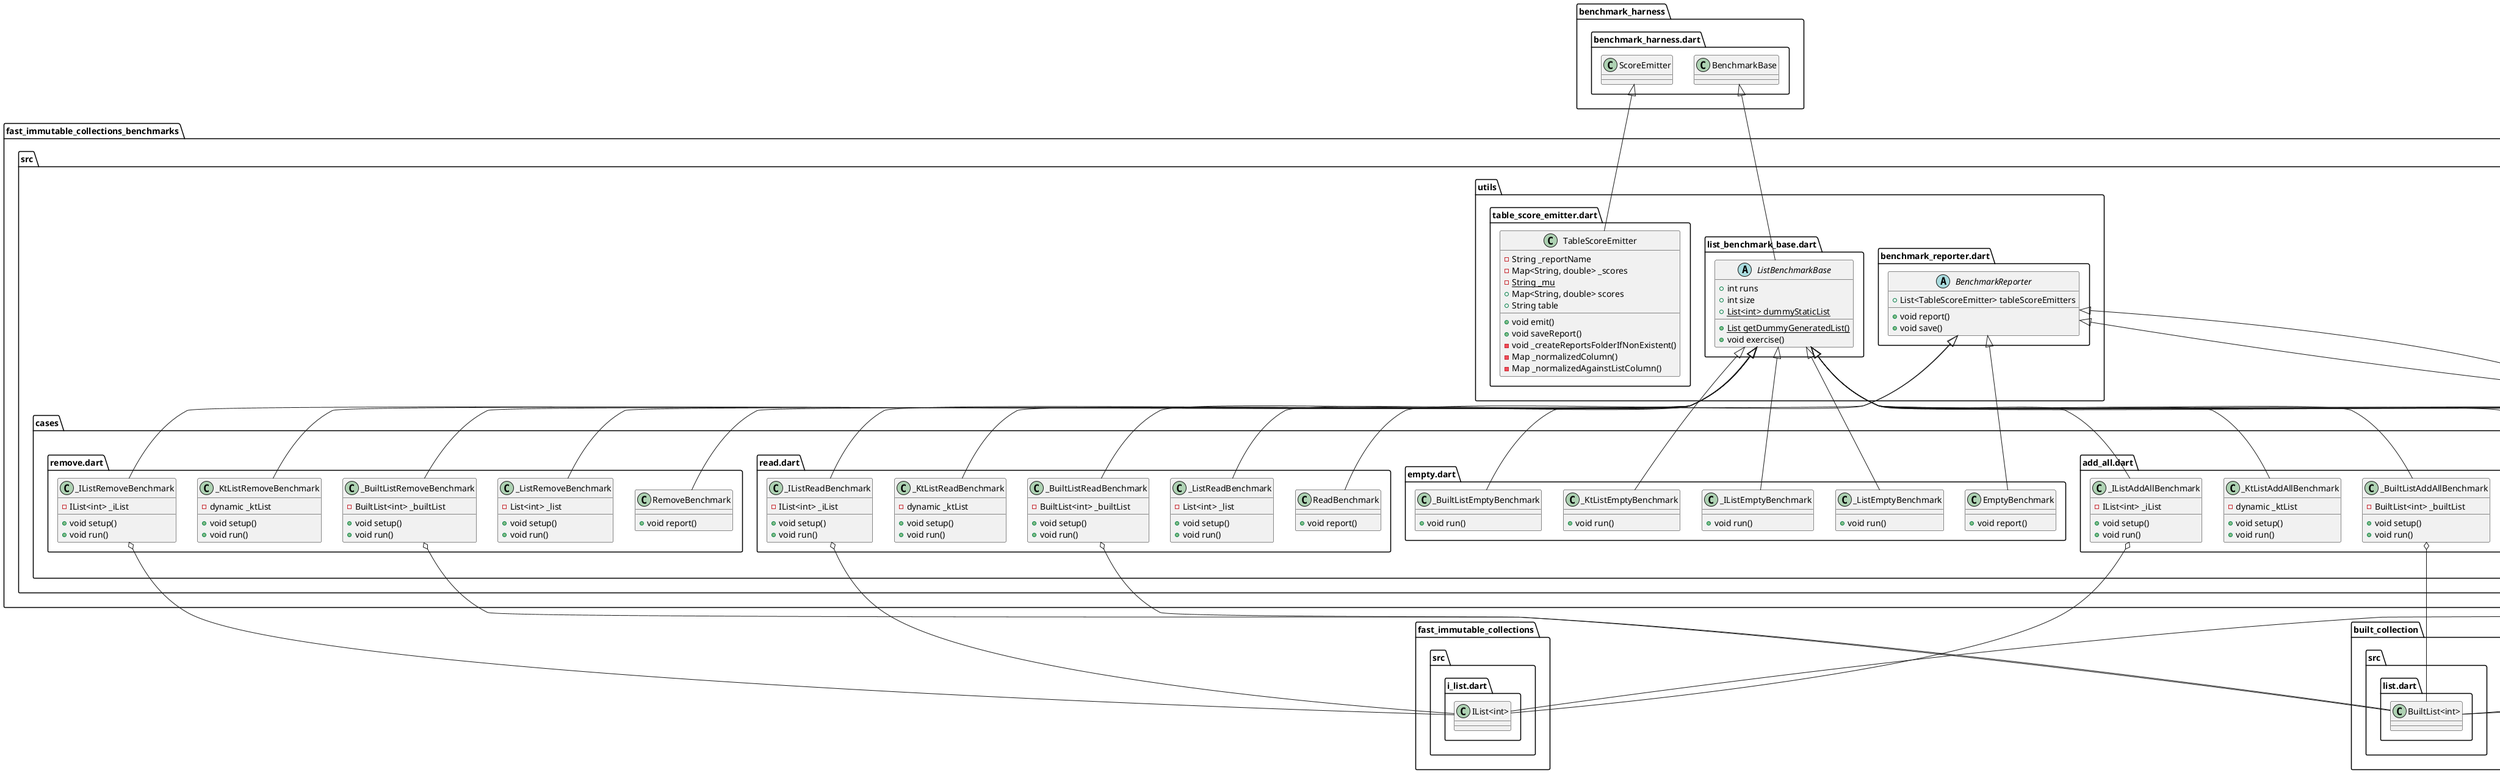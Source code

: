 @startuml fast_immutable_collections_benchmarks
set namespaceSeparator ::

class "fast_immutable_collections_benchmarks::src::benchmarks.dart::FullReporter" {
  +Map<String, BenchmarkReporter> benchmarks
  +void report()
  +void save()
}

class "fast_immutable_collections_benchmarks::src::cases::add.dart::AddBenchmark" {
  +void report()
}

"fast_immutable_collections_benchmarks::src::utils::benchmark_reporter.dart::BenchmarkReporter" <|-- "fast_immutable_collections_benchmarks::src::cases::add.dart::AddBenchmark"

class "fast_immutable_collections_benchmarks::src::cases::add.dart::_ListAddBenchmark" {
  +List<int> list
  +void setup()
  +void run()
}

"fast_immutable_collections_benchmarks::src::utils::list_benchmark_base.dart::ListBenchmarkBase" <|-- "fast_immutable_collections_benchmarks::src::cases::add.dart::_ListAddBenchmark"

class "fast_immutable_collections_benchmarks::src::cases::add.dart::_IListAddBenchmark" {
  +IList<int> iList
  +IList<int> result
  +void setup()
  +void run()
}

"fast_immutable_collections_benchmarks::src::cases::add.dart::_IListAddBenchmark" o-- "fast_immutable_collections::src::i_list.dart::IList<int>"
"fast_immutable_collections_benchmarks::src::utils::list_benchmark_base.dart::ListBenchmarkBase" <|-- "fast_immutable_collections_benchmarks::src::cases::add.dart::_IListAddBenchmark"

class "fast_immutable_collections_benchmarks::src::cases::add.dart::_KtListAddBenchmark" {
  +dynamic ktList
  +dynamic result
  +void setup()
  +void run()
}

"fast_immutable_collections_benchmarks::src::utils::list_benchmark_base.dart::ListBenchmarkBase" <|-- "fast_immutable_collections_benchmarks::src::cases::add.dart::_KtListAddBenchmark"

class "fast_immutable_collections_benchmarks::src::cases::add.dart::_BuiltListAddWithRebuildBenchmark" {
  +BuiltList<int> builtList
  +BuiltList<int> result
  +void setup()
  +void run()
}

"fast_immutable_collections_benchmarks::src::cases::add.dart::_BuiltListAddWithRebuildBenchmark" o-- "built_collection::src::list.dart::BuiltList<int>"
"fast_immutable_collections_benchmarks::src::utils::list_benchmark_base.dart::ListBenchmarkBase" <|-- "fast_immutable_collections_benchmarks::src::cases::add.dart::_BuiltListAddWithRebuildBenchmark"

class "fast_immutable_collections_benchmarks::src::cases::add.dart::_BuiltListAddWithListBuilderBenchmark" {
  {static} +int innerRuns
  +BuiltList<int> builtList
  +BuiltList<int> result
  +void setup()
  +void run()
}

"fast_immutable_collections_benchmarks::src::cases::add.dart::_BuiltListAddWithListBuilderBenchmark" o-- "built_collection::src::list.dart::BuiltList<int>"
"fast_immutable_collections_benchmarks::src::utils::list_benchmark_base.dart::ListBenchmarkBase" <|-- "fast_immutable_collections_benchmarks::src::cases::add.dart::_BuiltListAddWithListBuilderBenchmark"

class "fast_immutable_collections_benchmarks::src::cases::add_all.dart::AddAllBenchmark" {
  +void report()
}

"fast_immutable_collections_benchmarks::src::utils::benchmark_reporter.dart::BenchmarkReporter" <|-- "fast_immutable_collections_benchmarks::src::cases::add_all.dart::AddAllBenchmark"

class "fast_immutable_collections_benchmarks::src::cases::add_all.dart::_ListAddAllBenchmark" {
  -List<int> _list
  +void setup()
  +void run()
}

"fast_immutable_collections_benchmarks::src::utils::list_benchmark_base.dart::ListBenchmarkBase" <|-- "fast_immutable_collections_benchmarks::src::cases::add_all.dart::_ListAddAllBenchmark"

class "fast_immutable_collections_benchmarks::src::cases::add_all.dart::_IListAddAllBenchmark" {
  -IList<int> _iList
  +void setup()
  +void run()
}

"fast_immutable_collections_benchmarks::src::cases::add_all.dart::_IListAddAllBenchmark" o-- "fast_immutable_collections::src::i_list.dart::IList<int>"
"fast_immutable_collections_benchmarks::src::utils::list_benchmark_base.dart::ListBenchmarkBase" <|-- "fast_immutable_collections_benchmarks::src::cases::add_all.dart::_IListAddAllBenchmark"

class "fast_immutable_collections_benchmarks::src::cases::add_all.dart::_KtListAddAllBenchmark" {
  -dynamic _ktList
  +void setup()
  +void run()
}

"fast_immutable_collections_benchmarks::src::utils::list_benchmark_base.dart::ListBenchmarkBase" <|-- "fast_immutable_collections_benchmarks::src::cases::add_all.dart::_KtListAddAllBenchmark"

class "fast_immutable_collections_benchmarks::src::cases::add_all.dart::_BuiltListAddAllBenchmark" {
  -BuiltList<int> _builtList
  +void setup()
  +void run()
}

"fast_immutable_collections_benchmarks::src::cases::add_all.dart::_BuiltListAddAllBenchmark" o-- "built_collection::src::list.dart::BuiltList<int>"
"fast_immutable_collections_benchmarks::src::utils::list_benchmark_base.dart::ListBenchmarkBase" <|-- "fast_immutable_collections_benchmarks::src::cases::add_all.dart::_BuiltListAddAllBenchmark"

class "fast_immutable_collections_benchmarks::src::cases::empty.dart::EmptyBenchmark" {
  +void report()
}

"fast_immutable_collections_benchmarks::src::utils::benchmark_reporter.dart::BenchmarkReporter" <|-- "fast_immutable_collections_benchmarks::src::cases::empty.dart::EmptyBenchmark"

class "fast_immutable_collections_benchmarks::src::cases::empty.dart::_ListEmptyBenchmark" {
  +void run()
}

"fast_immutable_collections_benchmarks::src::utils::list_benchmark_base.dart::ListBenchmarkBase" <|-- "fast_immutable_collections_benchmarks::src::cases::empty.dart::_ListEmptyBenchmark"

class "fast_immutable_collections_benchmarks::src::cases::empty.dart::_IListEmptyBenchmark" {
  +void run()
}

"fast_immutable_collections_benchmarks::src::utils::list_benchmark_base.dart::ListBenchmarkBase" <|-- "fast_immutable_collections_benchmarks::src::cases::empty.dart::_IListEmptyBenchmark"

class "fast_immutable_collections_benchmarks::src::cases::empty.dart::_KtListEmptyBenchmark" {
  +void run()
}

"fast_immutable_collections_benchmarks::src::utils::list_benchmark_base.dart::ListBenchmarkBase" <|-- "fast_immutable_collections_benchmarks::src::cases::empty.dart::_KtListEmptyBenchmark"

class "fast_immutable_collections_benchmarks::src::cases::empty.dart::_BuiltListEmptyBenchmark" {
  +void run()
}

"fast_immutable_collections_benchmarks::src::utils::list_benchmark_base.dart::ListBenchmarkBase" <|-- "fast_immutable_collections_benchmarks::src::cases::empty.dart::_BuiltListEmptyBenchmark"

class "fast_immutable_collections_benchmarks::src::cases::read.dart::ReadBenchmark" {
  +void report()
}

"fast_immutable_collections_benchmarks::src::utils::benchmark_reporter.dart::BenchmarkReporter" <|-- "fast_immutable_collections_benchmarks::src::cases::read.dart::ReadBenchmark"

class "fast_immutable_collections_benchmarks::src::cases::read.dart::_ListReadBenchmark" {
  -List<int> _list
  +void setup()
  +void run()
}

"fast_immutable_collections_benchmarks::src::utils::list_benchmark_base.dart::ListBenchmarkBase" <|-- "fast_immutable_collections_benchmarks::src::cases::read.dart::_ListReadBenchmark"

class "fast_immutable_collections_benchmarks::src::cases::read.dart::_IListReadBenchmark" {
  -IList<int> _iList
  +void setup()
  +void run()
}

"fast_immutable_collections_benchmarks::src::cases::read.dart::_IListReadBenchmark" o-- "fast_immutable_collections::src::i_list.dart::IList<int>"
"fast_immutable_collections_benchmarks::src::utils::list_benchmark_base.dart::ListBenchmarkBase" <|-- "fast_immutable_collections_benchmarks::src::cases::read.dart::_IListReadBenchmark"

class "fast_immutable_collections_benchmarks::src::cases::read.dart::_KtListReadBenchmark" {
  -dynamic _ktList
  +void setup()
  +void run()
}

"fast_immutable_collections_benchmarks::src::utils::list_benchmark_base.dart::ListBenchmarkBase" <|-- "fast_immutable_collections_benchmarks::src::cases::read.dart::_KtListReadBenchmark"

class "fast_immutable_collections_benchmarks::src::cases::read.dart::_BuiltListReadBenchmark" {
  -BuiltList<int> _builtList
  +void setup()
  +void run()
}

"fast_immutable_collections_benchmarks::src::cases::read.dart::_BuiltListReadBenchmark" o-- "built_collection::src::list.dart::BuiltList<int>"
"fast_immutable_collections_benchmarks::src::utils::list_benchmark_base.dart::ListBenchmarkBase" <|-- "fast_immutable_collections_benchmarks::src::cases::read.dart::_BuiltListReadBenchmark"

class "fast_immutable_collections_benchmarks::src::cases::remove.dart::RemoveBenchmark" {
  +void report()
}

"fast_immutable_collections_benchmarks::src::utils::benchmark_reporter.dart::BenchmarkReporter" <|-- "fast_immutable_collections_benchmarks::src::cases::remove.dart::RemoveBenchmark"

class "fast_immutable_collections_benchmarks::src::cases::remove.dart::_ListRemoveBenchmark" {
  -List<int> _list
  +void setup()
  +void run()
}

"fast_immutable_collections_benchmarks::src::utils::list_benchmark_base.dart::ListBenchmarkBase" <|-- "fast_immutable_collections_benchmarks::src::cases::remove.dart::_ListRemoveBenchmark"

class "fast_immutable_collections_benchmarks::src::cases::remove.dart::_IListRemoveBenchmark" {
  -IList<int> _iList
  +void setup()
  +void run()
}

"fast_immutable_collections_benchmarks::src::cases::remove.dart::_IListRemoveBenchmark" o-- "fast_immutable_collections::src::i_list.dart::IList<int>"
"fast_immutable_collections_benchmarks::src::utils::list_benchmark_base.dart::ListBenchmarkBase" <|-- "fast_immutable_collections_benchmarks::src::cases::remove.dart::_IListRemoveBenchmark"

class "fast_immutable_collections_benchmarks::src::cases::remove.dart::_KtListRemoveBenchmark" {
  -dynamic _ktList
  +void setup()
  +void run()
}

"fast_immutable_collections_benchmarks::src::utils::list_benchmark_base.dart::ListBenchmarkBase" <|-- "fast_immutable_collections_benchmarks::src::cases::remove.dart::_KtListRemoveBenchmark"

class "fast_immutable_collections_benchmarks::src::cases::remove.dart::_BuiltListRemoveBenchmark" {
  -BuiltList<int> _builtList
  +void setup()
  +void run()
}

"fast_immutable_collections_benchmarks::src::cases::remove.dart::_BuiltListRemoveBenchmark" o-- "built_collection::src::list.dart::BuiltList<int>"
"fast_immutable_collections_benchmarks::src::utils::list_benchmark_base.dart::ListBenchmarkBase" <|-- "fast_immutable_collections_benchmarks::src::cases::remove.dart::_BuiltListRemoveBenchmark"

abstract class "fast_immutable_collections_benchmarks::src::utils::benchmark_reporter.dart::BenchmarkReporter" {
  +List<TableScoreEmitter> tableScoreEmitters
  +void report()
  +void save()
}

abstract class "fast_immutable_collections_benchmarks::src::utils::list_benchmark_base.dart::ListBenchmarkBase" {
  +int runs
  +int size
  {static} +List<int> dummyStaticList
  {static} +List getDummyGeneratedList()
  +void exercise()
}

"benchmark_harness::benchmark_harness.dart::BenchmarkBase" <|-- "fast_immutable_collections_benchmarks::src::utils::list_benchmark_base.dart::ListBenchmarkBase"

class "fast_immutable_collections_benchmarks::src::utils::table_score_emitter.dart::TableScoreEmitter" {
  -String _reportName
  -Map<String, double> _scores
  {static} -String _mu
  +Map<String, double> scores
  +String table
  +void emit()
  +void saveReport()
  -void _createReportsFolderIfNonExistent()
  -Map _normalizedColumn()
  -Map _normalizedAgainstListColumn()
}

"benchmark_harness::benchmark_harness.dart::ScoreEmitter" <|-- "fast_immutable_collections_benchmarks::src::utils::table_score_emitter.dart::TableScoreEmitter"


@enduml